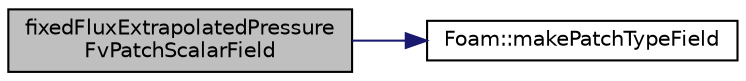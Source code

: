 digraph "fixedFluxExtrapolatedPressureFvPatchScalarField"
{
  bgcolor="transparent";
  edge [fontname="Helvetica",fontsize="10",labelfontname="Helvetica",labelfontsize="10"];
  node [fontname="Helvetica",fontsize="10",shape=record];
  rankdir="LR";
  Node1 [label="fixedFluxExtrapolatedPressure\lFvPatchScalarField",height=0.2,width=0.4,color="black", fillcolor="grey75", style="filled", fontcolor="black"];
  Node1 -> Node2 [color="midnightblue",fontsize="10",style="solid",fontname="Helvetica"];
  Node2 [label="Foam::makePatchTypeField",height=0.2,width=0.4,color="black",URL="$a10887.html#a44a8c9a8ab08f6bf1f84bf3dab3f82a2"];
}
